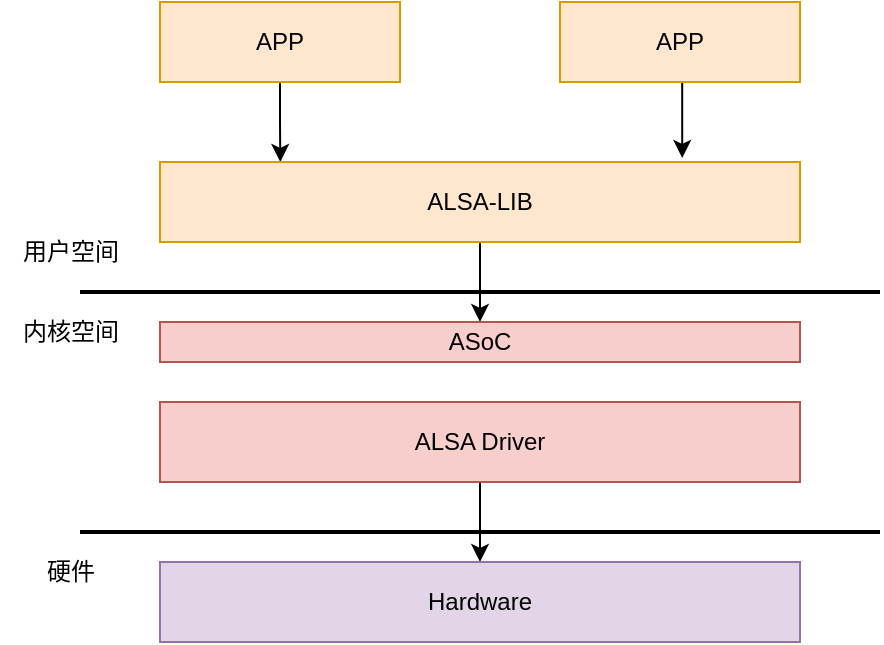 <mxfile version="20.3.7" type="github">
  <diagram id="9KE-d2-281myX6TM_MZf" name="第 1 页">
    <mxGraphModel dx="1422" dy="744" grid="0" gridSize="10" guides="1" tooltips="1" connect="1" arrows="1" fold="1" page="1" pageScale="1" pageWidth="827" pageHeight="1169" math="0" shadow="0">
      <root>
        <mxCell id="0" />
        <mxCell id="1" parent="0" />
        <mxCell id="PtvXf7z1myprhatd6yFj-12" style="edgeStyle=orthogonalEdgeStyle;rounded=0;orthogonalLoop=1;jettySize=auto;html=1;entryX=0.188;entryY=0;entryDx=0;entryDy=0;entryPerimeter=0;" edge="1" parent="1" source="PtvXf7z1myprhatd6yFj-1" target="PtvXf7z1myprhatd6yFj-2">
          <mxGeometry relative="1" as="geometry" />
        </mxCell>
        <mxCell id="PtvXf7z1myprhatd6yFj-1" value="APP" style="rounded=0;whiteSpace=wrap;html=1;fillColor=#ffe6cc;strokeColor=#d79b00;" vertex="1" parent="1">
          <mxGeometry x="200" y="120" width="120" height="40" as="geometry" />
        </mxCell>
        <mxCell id="PtvXf7z1myprhatd6yFj-14" style="edgeStyle=orthogonalEdgeStyle;rounded=0;orthogonalLoop=1;jettySize=auto;html=1;exitX=0.5;exitY=1;exitDx=0;exitDy=0;entryX=0.5;entryY=0;entryDx=0;entryDy=0;" edge="1" parent="1" source="PtvXf7z1myprhatd6yFj-2" target="PtvXf7z1myprhatd6yFj-4">
          <mxGeometry relative="1" as="geometry" />
        </mxCell>
        <mxCell id="PtvXf7z1myprhatd6yFj-2" value="ALSA-LIB" style="rounded=0;whiteSpace=wrap;html=1;fillColor=#ffe6cc;strokeColor=#d79b00;" vertex="1" parent="1">
          <mxGeometry x="200" y="200" width="320" height="40" as="geometry" />
        </mxCell>
        <mxCell id="PtvXf7z1myprhatd6yFj-13" style="edgeStyle=orthogonalEdgeStyle;rounded=0;orthogonalLoop=1;jettySize=auto;html=1;exitX=0.5;exitY=1;exitDx=0;exitDy=0;entryX=0.816;entryY=-0.05;entryDx=0;entryDy=0;entryPerimeter=0;" edge="1" parent="1" source="PtvXf7z1myprhatd6yFj-3" target="PtvXf7z1myprhatd6yFj-2">
          <mxGeometry relative="1" as="geometry" />
        </mxCell>
        <mxCell id="PtvXf7z1myprhatd6yFj-3" value="APP" style="rounded=0;whiteSpace=wrap;html=1;fillColor=#ffe6cc;strokeColor=#d79b00;" vertex="1" parent="1">
          <mxGeometry x="400" y="120" width="120" height="40" as="geometry" />
        </mxCell>
        <mxCell id="PtvXf7z1myprhatd6yFj-4" value="ASoC" style="rounded=0;whiteSpace=wrap;html=1;fillColor=#f8cecc;strokeColor=#b85450;" vertex="1" parent="1">
          <mxGeometry x="200" y="280" width="320" height="20" as="geometry" />
        </mxCell>
        <mxCell id="PtvXf7z1myprhatd6yFj-15" style="edgeStyle=orthogonalEdgeStyle;rounded=0;orthogonalLoop=1;jettySize=auto;html=1;exitX=0.5;exitY=1;exitDx=0;exitDy=0;entryX=0.5;entryY=0;entryDx=0;entryDy=0;" edge="1" parent="1" source="PtvXf7z1myprhatd6yFj-5" target="PtvXf7z1myprhatd6yFj-6">
          <mxGeometry relative="1" as="geometry" />
        </mxCell>
        <mxCell id="PtvXf7z1myprhatd6yFj-5" value="ALSA Driver" style="rounded=0;whiteSpace=wrap;html=1;fillColor=#f8cecc;strokeColor=#b85450;" vertex="1" parent="1">
          <mxGeometry x="200" y="320" width="320" height="40" as="geometry" />
        </mxCell>
        <mxCell id="PtvXf7z1myprhatd6yFj-6" value="Hardware" style="rounded=0;whiteSpace=wrap;html=1;fillColor=#e1d5e7;strokeColor=#9673a6;" vertex="1" parent="1">
          <mxGeometry x="200" y="400" width="320" height="40" as="geometry" />
        </mxCell>
        <mxCell id="PtvXf7z1myprhatd6yFj-7" value="" style="line;strokeWidth=2;html=1;" vertex="1" parent="1">
          <mxGeometry x="160" y="260" width="400" height="10" as="geometry" />
        </mxCell>
        <mxCell id="PtvXf7z1myprhatd6yFj-8" value="" style="line;strokeWidth=2;html=1;" vertex="1" parent="1">
          <mxGeometry x="160" y="380" width="400" height="10" as="geometry" />
        </mxCell>
        <mxCell id="PtvXf7z1myprhatd6yFj-9" value="用户空间" style="text;html=1;align=center;verticalAlign=middle;resizable=0;points=[];autosize=1;strokeColor=none;fillColor=none;" vertex="1" parent="1">
          <mxGeometry x="120" y="230" width="70" height="30" as="geometry" />
        </mxCell>
        <mxCell id="PtvXf7z1myprhatd6yFj-10" value="内核空间" style="text;html=1;align=center;verticalAlign=middle;resizable=0;points=[];autosize=1;strokeColor=none;fillColor=none;" vertex="1" parent="1">
          <mxGeometry x="120" y="270" width="70" height="30" as="geometry" />
        </mxCell>
        <mxCell id="PtvXf7z1myprhatd6yFj-11" value="硬件" style="text;html=1;align=center;verticalAlign=middle;resizable=0;points=[];autosize=1;strokeColor=none;fillColor=none;" vertex="1" parent="1">
          <mxGeometry x="130" y="390" width="50" height="30" as="geometry" />
        </mxCell>
      </root>
    </mxGraphModel>
  </diagram>
</mxfile>
